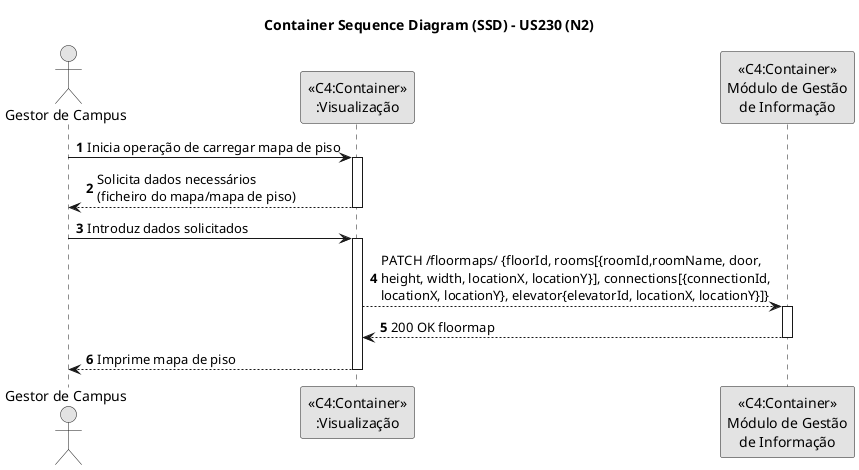 @startuml
skinparam monochrome true
skinparam packageStyle rectangle
skinparam shadowing false

title Container Sequence Diagram (SSD) - US230 (N2)

autonumber

actor "Gestor de Campus"

"Gestor de Campus" -> "<<C4:Container>>\n:Visualização": Inicia operação de carregar mapa de piso
activate "<<C4:Container>>\n:Visualização"
"<<C4:Container>>\n:Visualização" --> "Gestor de Campus": Solicita dados necessários \n(ficheiro do mapa/mapa de piso)
deactivate "<<C4:Container>>\n:Visualização"

"Gestor de Campus" -> "<<C4:Container>>\n:Visualização": Introduz dados solicitados
activate "<<C4:Container>>\n:Visualização"
"<<C4:Container>>\n:Visualização" --> "<<C4:Container>>\nMódulo de Gestão\nde Informação": PATCH /floormaps/ {floorId, rooms[{roomId,roomName, door,\nheight, width, locationX, locationY}], connections[{connectionId,\nlocationX, locationY}, elevator{elevatorId, locationX, locationY}]}
activate "<<C4:Container>>\nMódulo de Gestão\nde Informação"
"<<C4:Container>>\nMódulo de Gestão\nde Informação" --> "<<C4:Container>>\n:Visualização": 200 OK floormap
deactivate "<<C4:Container>>\nMódulo de Gestão\nde Informação"
"Gestor de Campus" <-- "<<C4:Container>>\n:Visualização": Imprime mapa de piso
deactivate "<<C4:Container>>\n:Visualização"

@enduml